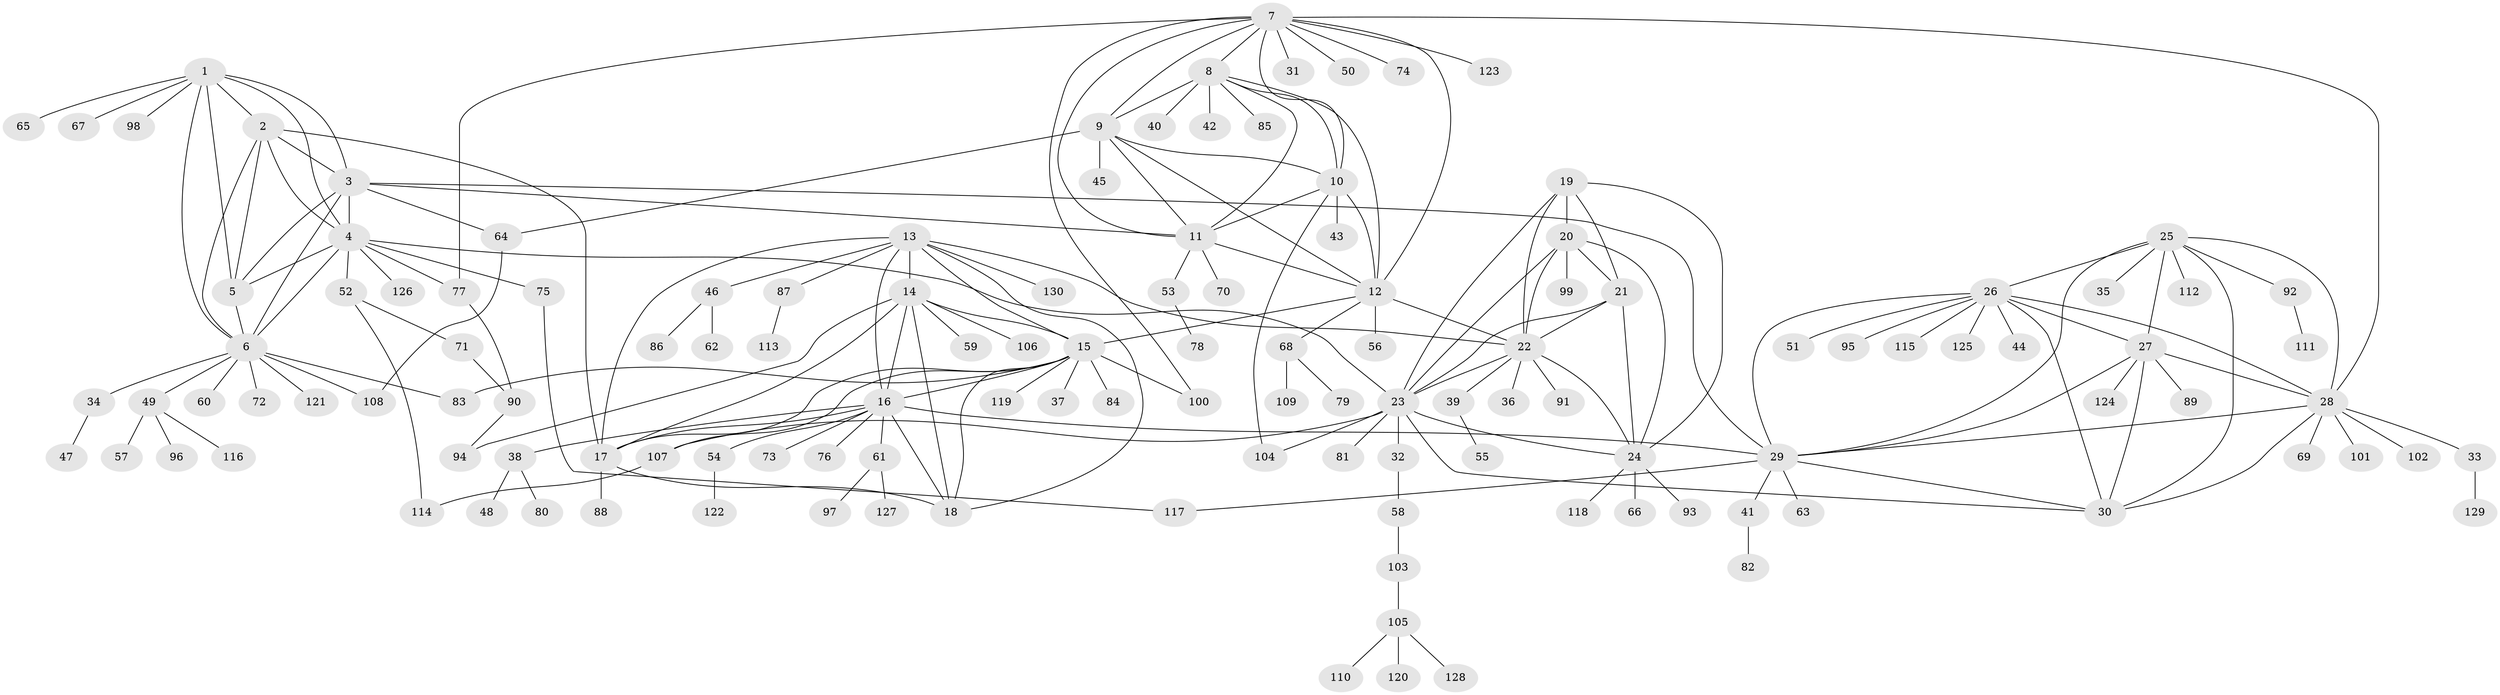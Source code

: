 // Generated by graph-tools (version 1.1) at 2025/26/03/09/25 03:26:47]
// undirected, 130 vertices, 196 edges
graph export_dot {
graph [start="1"]
  node [color=gray90,style=filled];
  1;
  2;
  3;
  4;
  5;
  6;
  7;
  8;
  9;
  10;
  11;
  12;
  13;
  14;
  15;
  16;
  17;
  18;
  19;
  20;
  21;
  22;
  23;
  24;
  25;
  26;
  27;
  28;
  29;
  30;
  31;
  32;
  33;
  34;
  35;
  36;
  37;
  38;
  39;
  40;
  41;
  42;
  43;
  44;
  45;
  46;
  47;
  48;
  49;
  50;
  51;
  52;
  53;
  54;
  55;
  56;
  57;
  58;
  59;
  60;
  61;
  62;
  63;
  64;
  65;
  66;
  67;
  68;
  69;
  70;
  71;
  72;
  73;
  74;
  75;
  76;
  77;
  78;
  79;
  80;
  81;
  82;
  83;
  84;
  85;
  86;
  87;
  88;
  89;
  90;
  91;
  92;
  93;
  94;
  95;
  96;
  97;
  98;
  99;
  100;
  101;
  102;
  103;
  104;
  105;
  106;
  107;
  108;
  109;
  110;
  111;
  112;
  113;
  114;
  115;
  116;
  117;
  118;
  119;
  120;
  121;
  122;
  123;
  124;
  125;
  126;
  127;
  128;
  129;
  130;
  1 -- 2;
  1 -- 3;
  1 -- 4;
  1 -- 5;
  1 -- 6;
  1 -- 65;
  1 -- 67;
  1 -- 98;
  2 -- 3;
  2 -- 4;
  2 -- 5;
  2 -- 6;
  2 -- 17;
  3 -- 4;
  3 -- 5;
  3 -- 6;
  3 -- 11;
  3 -- 29;
  3 -- 64;
  4 -- 5;
  4 -- 6;
  4 -- 23;
  4 -- 52;
  4 -- 75;
  4 -- 77;
  4 -- 126;
  5 -- 6;
  6 -- 34;
  6 -- 49;
  6 -- 60;
  6 -- 72;
  6 -- 83;
  6 -- 108;
  6 -- 121;
  7 -- 8;
  7 -- 9;
  7 -- 10;
  7 -- 11;
  7 -- 12;
  7 -- 28;
  7 -- 31;
  7 -- 50;
  7 -- 74;
  7 -- 77;
  7 -- 100;
  7 -- 123;
  8 -- 9;
  8 -- 10;
  8 -- 11;
  8 -- 12;
  8 -- 40;
  8 -- 42;
  8 -- 85;
  9 -- 10;
  9 -- 11;
  9 -- 12;
  9 -- 45;
  9 -- 64;
  10 -- 11;
  10 -- 12;
  10 -- 43;
  10 -- 104;
  11 -- 12;
  11 -- 53;
  11 -- 70;
  12 -- 15;
  12 -- 22;
  12 -- 56;
  12 -- 68;
  13 -- 14;
  13 -- 15;
  13 -- 16;
  13 -- 17;
  13 -- 18;
  13 -- 22;
  13 -- 46;
  13 -- 87;
  13 -- 130;
  14 -- 15;
  14 -- 16;
  14 -- 17;
  14 -- 18;
  14 -- 59;
  14 -- 94;
  14 -- 106;
  15 -- 16;
  15 -- 17;
  15 -- 18;
  15 -- 37;
  15 -- 83;
  15 -- 84;
  15 -- 100;
  15 -- 107;
  15 -- 119;
  16 -- 17;
  16 -- 18;
  16 -- 29;
  16 -- 38;
  16 -- 54;
  16 -- 61;
  16 -- 73;
  16 -- 76;
  17 -- 18;
  17 -- 88;
  19 -- 20;
  19 -- 21;
  19 -- 22;
  19 -- 23;
  19 -- 24;
  20 -- 21;
  20 -- 22;
  20 -- 23;
  20 -- 24;
  20 -- 99;
  21 -- 22;
  21 -- 23;
  21 -- 24;
  22 -- 23;
  22 -- 24;
  22 -- 36;
  22 -- 39;
  22 -- 91;
  23 -- 24;
  23 -- 30;
  23 -- 32;
  23 -- 81;
  23 -- 104;
  23 -- 107;
  24 -- 66;
  24 -- 93;
  24 -- 118;
  25 -- 26;
  25 -- 27;
  25 -- 28;
  25 -- 29;
  25 -- 30;
  25 -- 35;
  25 -- 92;
  25 -- 112;
  26 -- 27;
  26 -- 28;
  26 -- 29;
  26 -- 30;
  26 -- 44;
  26 -- 51;
  26 -- 95;
  26 -- 115;
  26 -- 125;
  27 -- 28;
  27 -- 29;
  27 -- 30;
  27 -- 89;
  27 -- 124;
  28 -- 29;
  28 -- 30;
  28 -- 33;
  28 -- 69;
  28 -- 101;
  28 -- 102;
  29 -- 30;
  29 -- 41;
  29 -- 63;
  29 -- 117;
  32 -- 58;
  33 -- 129;
  34 -- 47;
  38 -- 48;
  38 -- 80;
  39 -- 55;
  41 -- 82;
  46 -- 62;
  46 -- 86;
  49 -- 57;
  49 -- 96;
  49 -- 116;
  52 -- 71;
  52 -- 114;
  53 -- 78;
  54 -- 122;
  58 -- 103;
  61 -- 97;
  61 -- 127;
  64 -- 108;
  68 -- 79;
  68 -- 109;
  71 -- 90;
  75 -- 117;
  77 -- 90;
  87 -- 113;
  90 -- 94;
  92 -- 111;
  103 -- 105;
  105 -- 110;
  105 -- 120;
  105 -- 128;
  107 -- 114;
}
